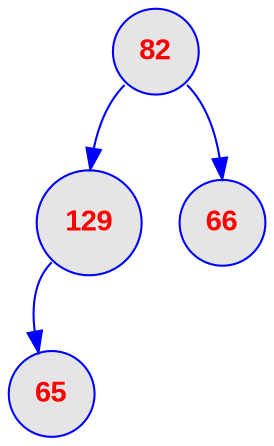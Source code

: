 digraph tas {
	node [
		fontname  = "Arial bold" 
		fontsize  = "14"
		fontcolor = "red"
		style     = "rounded, filled"
		shape     = "circle"
		fillcolor = "grey90"
		color     = "blue"
		width     = "0.5"
	]

	edge [
		color     = "blue"
	]

	0 [label = "82"];
	0 [label = "82"];
	0:sw -> 1;
	1 [label = "129"];
	1 [label = "129"];
	1:sw -> 3;
	3 [label = "65"];
	0:se -> 2;
	2 [label = "66"];
}

